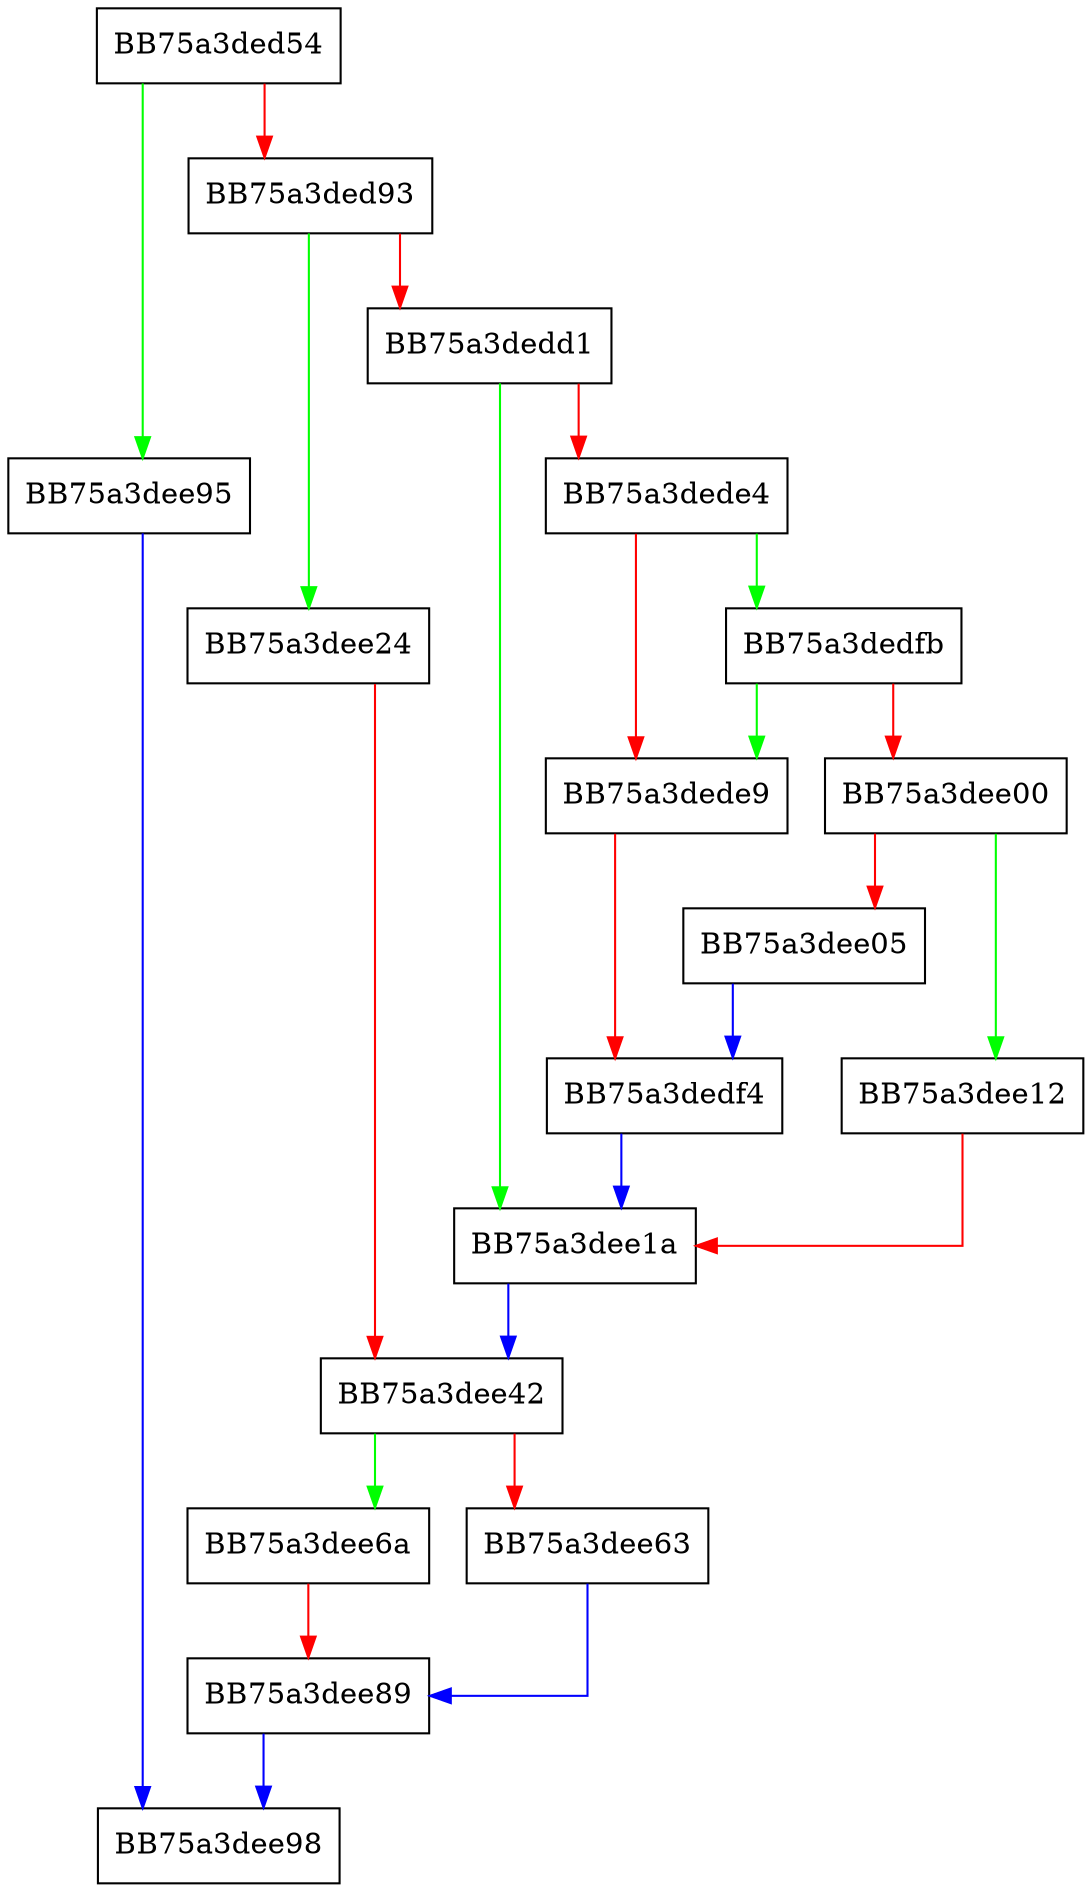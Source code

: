 digraph GetModNameId {
  node [shape="box"];
  graph [splines=ortho];
  BB75a3ded54 -> BB75a3dee95 [color="green"];
  BB75a3ded54 -> BB75a3ded93 [color="red"];
  BB75a3ded93 -> BB75a3dee24 [color="green"];
  BB75a3ded93 -> BB75a3dedd1 [color="red"];
  BB75a3dedd1 -> BB75a3dee1a [color="green"];
  BB75a3dedd1 -> BB75a3dede4 [color="red"];
  BB75a3dede4 -> BB75a3dedfb [color="green"];
  BB75a3dede4 -> BB75a3dede9 [color="red"];
  BB75a3dede9 -> BB75a3dedf4 [color="red"];
  BB75a3dedf4 -> BB75a3dee1a [color="blue"];
  BB75a3dedfb -> BB75a3dede9 [color="green"];
  BB75a3dedfb -> BB75a3dee00 [color="red"];
  BB75a3dee00 -> BB75a3dee12 [color="green"];
  BB75a3dee00 -> BB75a3dee05 [color="red"];
  BB75a3dee05 -> BB75a3dedf4 [color="blue"];
  BB75a3dee12 -> BB75a3dee1a [color="red"];
  BB75a3dee1a -> BB75a3dee42 [color="blue"];
  BB75a3dee24 -> BB75a3dee42 [color="red"];
  BB75a3dee42 -> BB75a3dee6a [color="green"];
  BB75a3dee42 -> BB75a3dee63 [color="red"];
  BB75a3dee63 -> BB75a3dee89 [color="blue"];
  BB75a3dee6a -> BB75a3dee89 [color="red"];
  BB75a3dee89 -> BB75a3dee98 [color="blue"];
  BB75a3dee95 -> BB75a3dee98 [color="blue"];
}